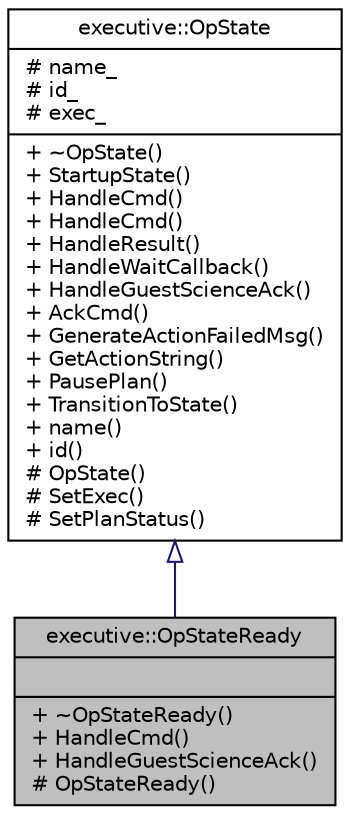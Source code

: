 digraph "executive::OpStateReady"
{
 // LATEX_PDF_SIZE
  edge [fontname="Helvetica",fontsize="10",labelfontname="Helvetica",labelfontsize="10"];
  node [fontname="Helvetica",fontsize="10",shape=record];
  Node1 [label="{executive::OpStateReady\n||+ ~OpStateReady()\l+ HandleCmd()\l+ HandleGuestScienceAck()\l# OpStateReady()\l}",height=0.2,width=0.4,color="black", fillcolor="grey75", style="filled", fontcolor="black",tooltip=" "];
  Node2 -> Node1 [dir="back",color="midnightblue",fontsize="10",style="solid",arrowtail="onormal",fontname="Helvetica"];
  Node2 [label="{executive::OpState\n|# name_\l# id_\l# exec_\l|+ ~OpState()\l+ StartupState()\l+ HandleCmd()\l+ HandleCmd()\l+ HandleResult()\l+ HandleWaitCallback()\l+ HandleGuestScienceAck()\l+ AckCmd()\l+ GenerateActionFailedMsg()\l+ GetActionString()\l+ PausePlan()\l+ TransitionToState()\l+ name()\l+ id()\l# OpState()\l# SetExec()\l# SetPlanStatus()\l}",height=0.2,width=0.4,color="black", fillcolor="white", style="filled",URL="$classexecutive_1_1OpState.html",tooltip=" "];
}
